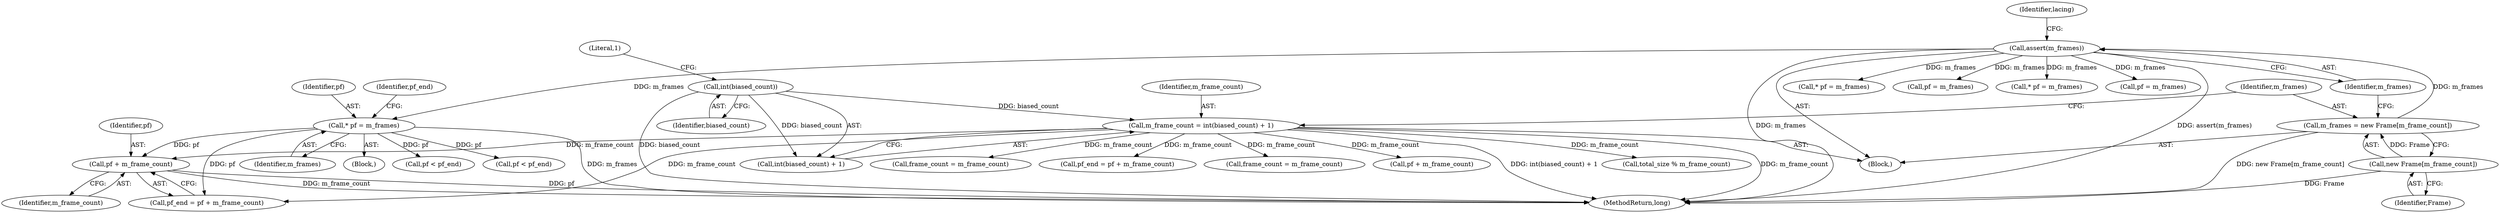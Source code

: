 digraph "1_Android_04839626ed859623901ebd3a5fd483982186b59d_174@pointer" {
"1000677" [label="(Call,pf + m_frame_count)"];
"1000672" [label="(Call,* pf = m_frames)"];
"1000355" [label="(Call,assert(m_frames))"];
"1000351" [label="(Call,m_frames = new Frame[m_frame_count])"];
"1000353" [label="(Call,new Frame[m_frame_count])"];
"1000345" [label="(Call,m_frame_count = int(biased_count) + 1)"];
"1000348" [label="(Call,int(biased_count))"];
"1000674" [label="(Identifier,m_frames)"];
"1000363" [label="(Call,* pf = m_frames)"];
"1000904" [label="(Call,pf = m_frames)"];
"1000347" [label="(Call,int(biased_count) + 1)"];
"1000354" [label="(Identifier,Frame)"];
"1000345" [label="(Call,m_frame_count = int(biased_count) + 1)"];
"1000359" [label="(Identifier,lacing)"];
"1000832" [label="(Call,pf < pf_end)"];
"1000569" [label="(Call,* pf = m_frames)"];
"1000673" [label="(Identifier,pf)"];
"1000351" [label="(Call,m_frames = new Frame[m_frame_count])"];
"1000672" [label="(Call,* pf = m_frames)"];
"1000675" [label="(Call,pf_end = pf + m_frame_count)"];
"1000717" [label="(Call,pf < pf_end)"];
"1000550" [label="(Call,total_size % m_frame_count)"];
"1000346" [label="(Identifier,m_frame_count)"];
"1000942" [label="(MethodReturn,long)"];
"1000500" [label="(Call,pf = m_frames)"];
"1000348" [label="(Call,int(biased_count))"];
"1000376" [label="(Call,frame_count = m_frame_count)"];
"1000678" [label="(Identifier,pf)"];
"1000353" [label="(Call,new Frame[m_frame_count])"];
"1000366" [label="(Call,pf_end = pf + m_frame_count)"];
"1000122" [label="(Block,)"];
"1000349" [label="(Identifier,biased_count)"];
"1000679" [label="(Identifier,m_frame_count)"];
"1000356" [label="(Identifier,m_frames)"];
"1000677" [label="(Call,pf + m_frame_count)"];
"1000355" [label="(Call,assert(m_frames))"];
"1000614" [label="(Block,)"];
"1000630" [label="(Call,frame_count = m_frame_count)"];
"1000352" [label="(Identifier,m_frames)"];
"1000368" [label="(Call,pf + m_frame_count)"];
"1000350" [label="(Literal,1)"];
"1000676" [label="(Identifier,pf_end)"];
"1000677" -> "1000675"  [label="AST: "];
"1000677" -> "1000679"  [label="CFG: "];
"1000678" -> "1000677"  [label="AST: "];
"1000679" -> "1000677"  [label="AST: "];
"1000675" -> "1000677"  [label="CFG: "];
"1000677" -> "1000942"  [label="DDG: pf"];
"1000677" -> "1000942"  [label="DDG: m_frame_count"];
"1000672" -> "1000677"  [label="DDG: pf"];
"1000345" -> "1000677"  [label="DDG: m_frame_count"];
"1000672" -> "1000614"  [label="AST: "];
"1000672" -> "1000674"  [label="CFG: "];
"1000673" -> "1000672"  [label="AST: "];
"1000674" -> "1000672"  [label="AST: "];
"1000676" -> "1000672"  [label="CFG: "];
"1000672" -> "1000942"  [label="DDG: m_frames"];
"1000355" -> "1000672"  [label="DDG: m_frames"];
"1000672" -> "1000675"  [label="DDG: pf"];
"1000672" -> "1000717"  [label="DDG: pf"];
"1000672" -> "1000832"  [label="DDG: pf"];
"1000355" -> "1000122"  [label="AST: "];
"1000355" -> "1000356"  [label="CFG: "];
"1000356" -> "1000355"  [label="AST: "];
"1000359" -> "1000355"  [label="CFG: "];
"1000355" -> "1000942"  [label="DDG: m_frames"];
"1000355" -> "1000942"  [label="DDG: assert(m_frames)"];
"1000351" -> "1000355"  [label="DDG: m_frames"];
"1000355" -> "1000363"  [label="DDG: m_frames"];
"1000355" -> "1000500"  [label="DDG: m_frames"];
"1000355" -> "1000569"  [label="DDG: m_frames"];
"1000355" -> "1000904"  [label="DDG: m_frames"];
"1000351" -> "1000122"  [label="AST: "];
"1000351" -> "1000353"  [label="CFG: "];
"1000352" -> "1000351"  [label="AST: "];
"1000353" -> "1000351"  [label="AST: "];
"1000356" -> "1000351"  [label="CFG: "];
"1000351" -> "1000942"  [label="DDG: new Frame[m_frame_count]"];
"1000353" -> "1000351"  [label="DDG: Frame"];
"1000353" -> "1000354"  [label="CFG: "];
"1000354" -> "1000353"  [label="AST: "];
"1000353" -> "1000942"  [label="DDG: Frame"];
"1000345" -> "1000122"  [label="AST: "];
"1000345" -> "1000347"  [label="CFG: "];
"1000346" -> "1000345"  [label="AST: "];
"1000347" -> "1000345"  [label="AST: "];
"1000352" -> "1000345"  [label="CFG: "];
"1000345" -> "1000942"  [label="DDG: int(biased_count) + 1"];
"1000345" -> "1000942"  [label="DDG: m_frame_count"];
"1000348" -> "1000345"  [label="DDG: biased_count"];
"1000345" -> "1000366"  [label="DDG: m_frame_count"];
"1000345" -> "1000368"  [label="DDG: m_frame_count"];
"1000345" -> "1000376"  [label="DDG: m_frame_count"];
"1000345" -> "1000550"  [label="DDG: m_frame_count"];
"1000345" -> "1000630"  [label="DDG: m_frame_count"];
"1000345" -> "1000675"  [label="DDG: m_frame_count"];
"1000348" -> "1000347"  [label="AST: "];
"1000348" -> "1000349"  [label="CFG: "];
"1000349" -> "1000348"  [label="AST: "];
"1000350" -> "1000348"  [label="CFG: "];
"1000348" -> "1000942"  [label="DDG: biased_count"];
"1000348" -> "1000347"  [label="DDG: biased_count"];
}
